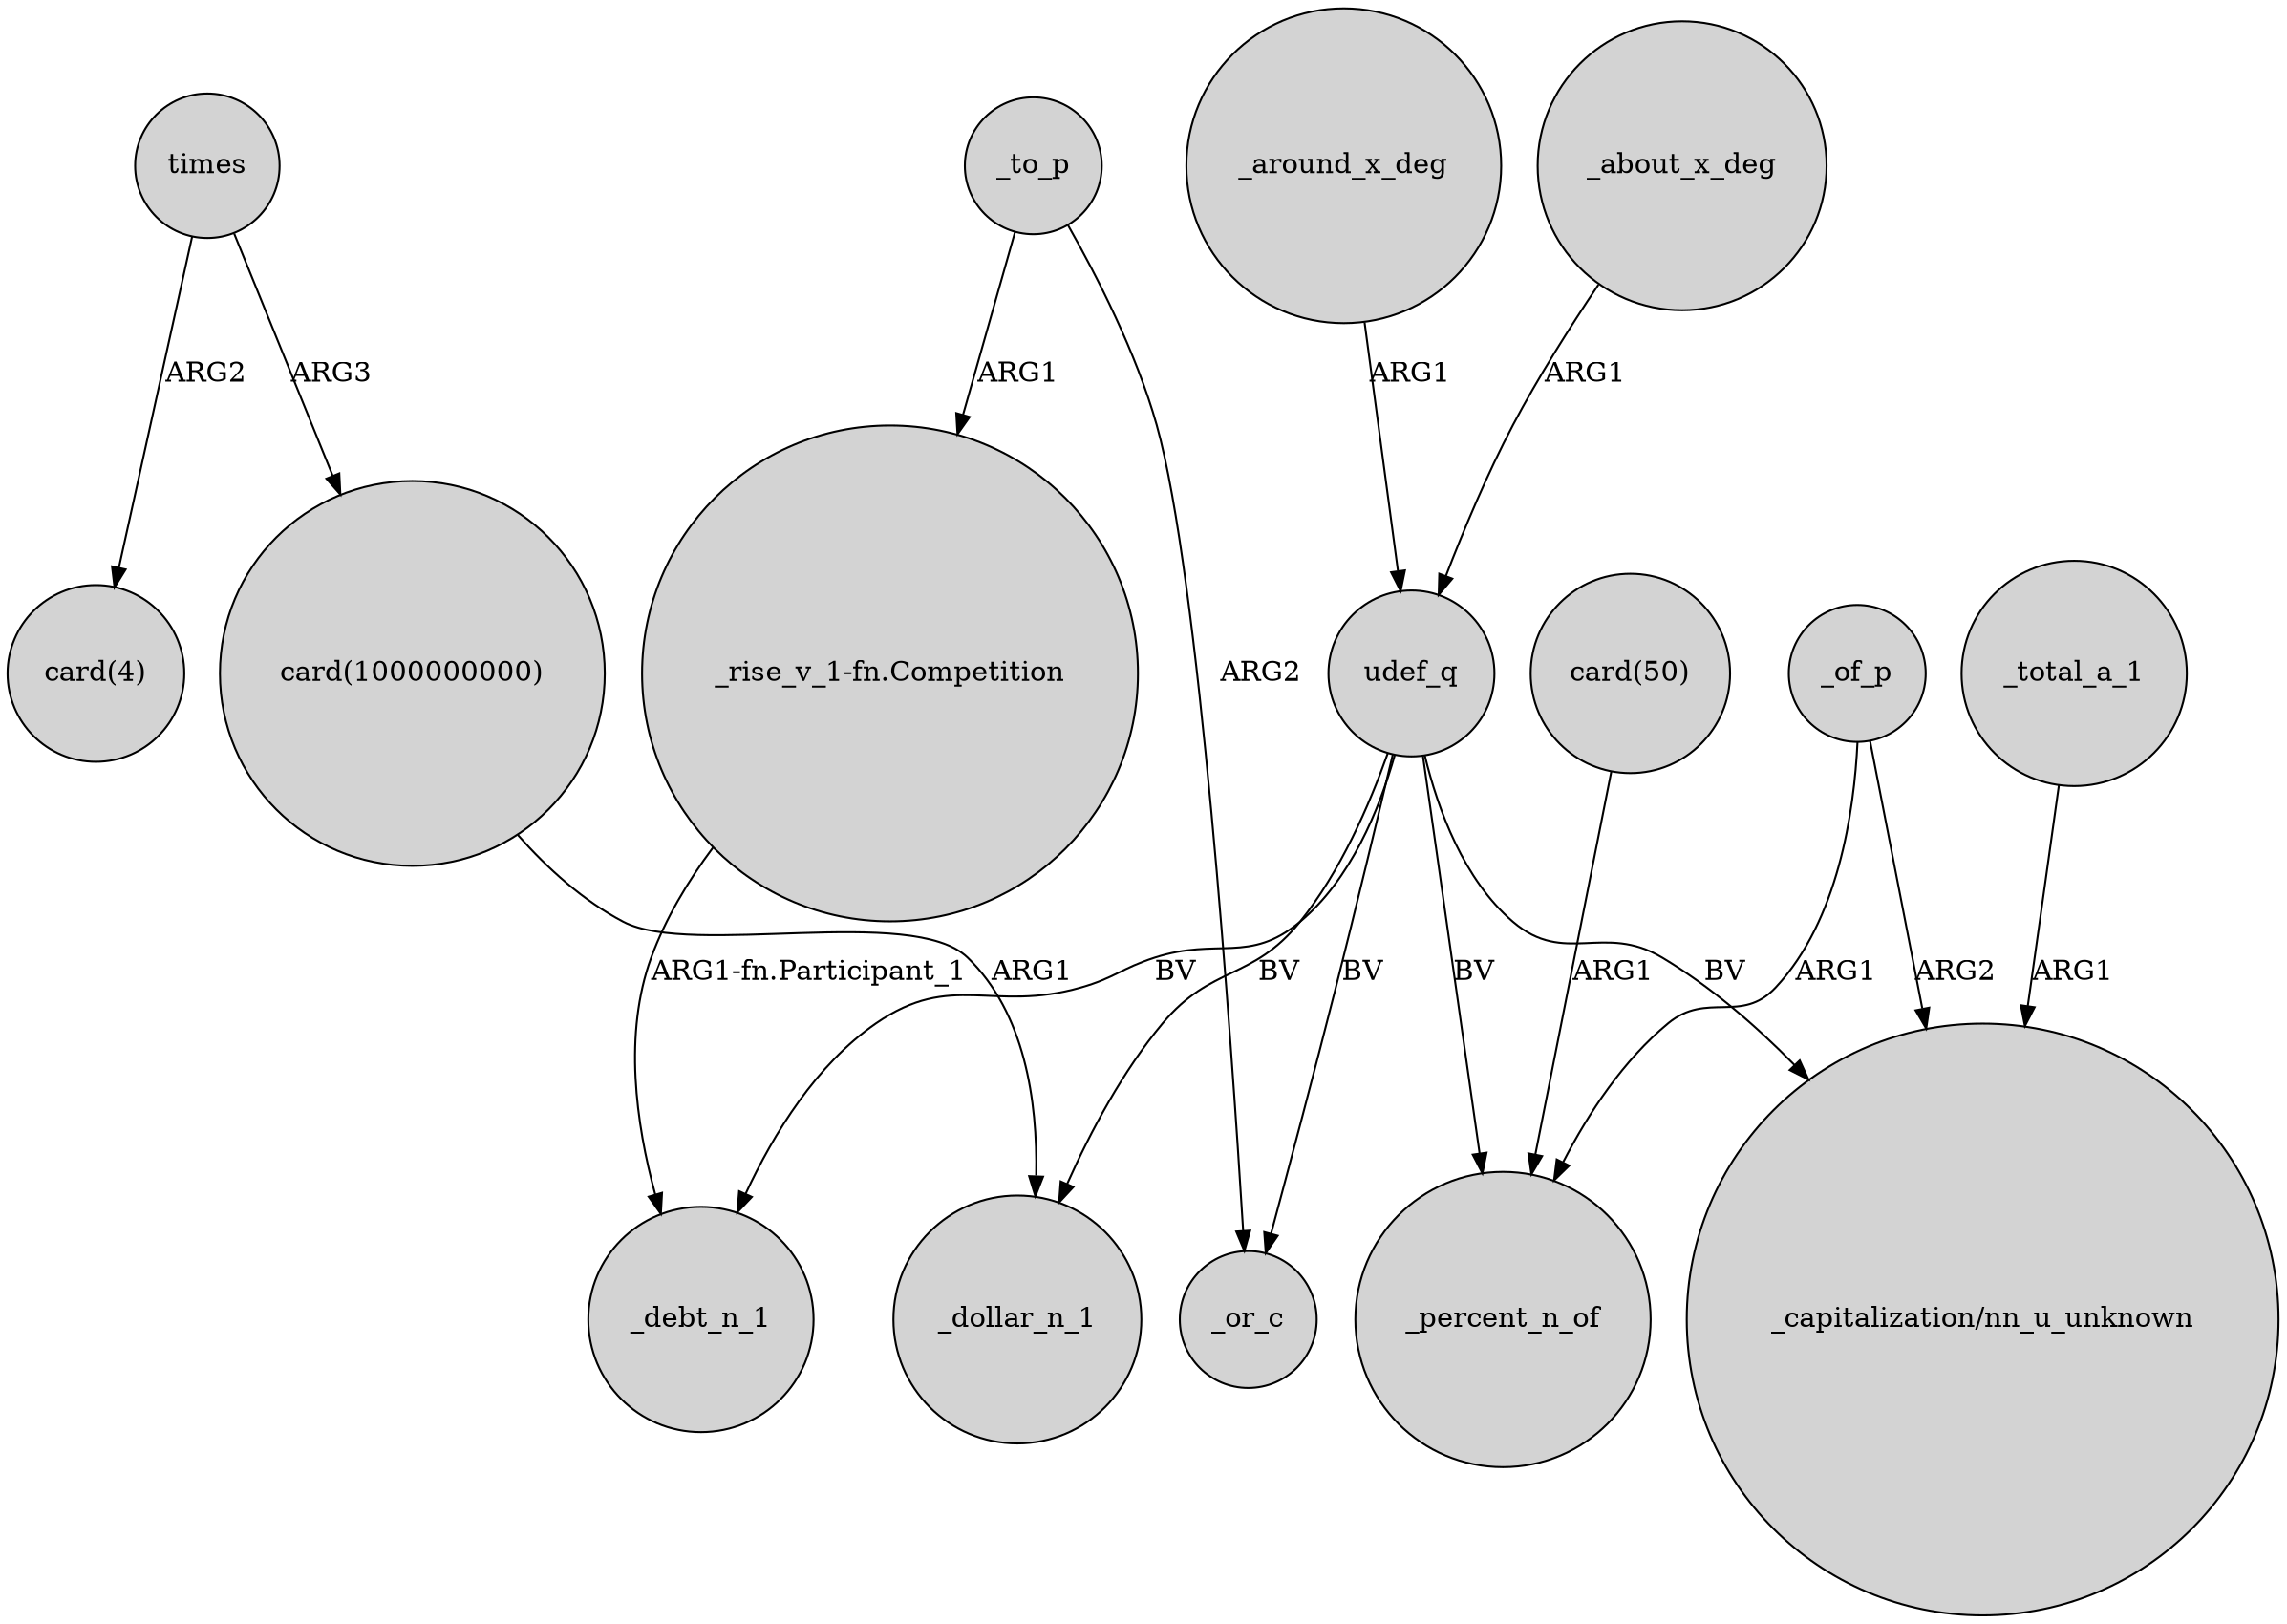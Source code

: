 digraph {
	node [shape=circle style=filled]
	"card(1000000000)" -> _dollar_n_1 [label=ARG1]
	udef_q -> _debt_n_1 [label=BV]
	udef_q -> _percent_n_of [label=BV]
	_of_p -> "_capitalization/nn_u_unknown" [label=ARG2]
	_to_p -> _or_c [label=ARG2]
	times -> "card(1000000000)" [label=ARG3]
	_of_p -> _percent_n_of [label=ARG1]
	_around_x_deg -> udef_q [label=ARG1]
	udef_q -> _dollar_n_1 [label=BV]
	udef_q -> "_capitalization/nn_u_unknown" [label=BV]
	udef_q -> _or_c [label=BV]
	_about_x_deg -> udef_q [label=ARG1]
	"_rise_v_1-fn.Competition" -> _debt_n_1 [label="ARG1-fn.Participant_1"]
	_to_p -> "_rise_v_1-fn.Competition" [label=ARG1]
	"card(50)" -> _percent_n_of [label=ARG1]
	times -> "card(4)" [label=ARG2]
	_total_a_1 -> "_capitalization/nn_u_unknown" [label=ARG1]
}
